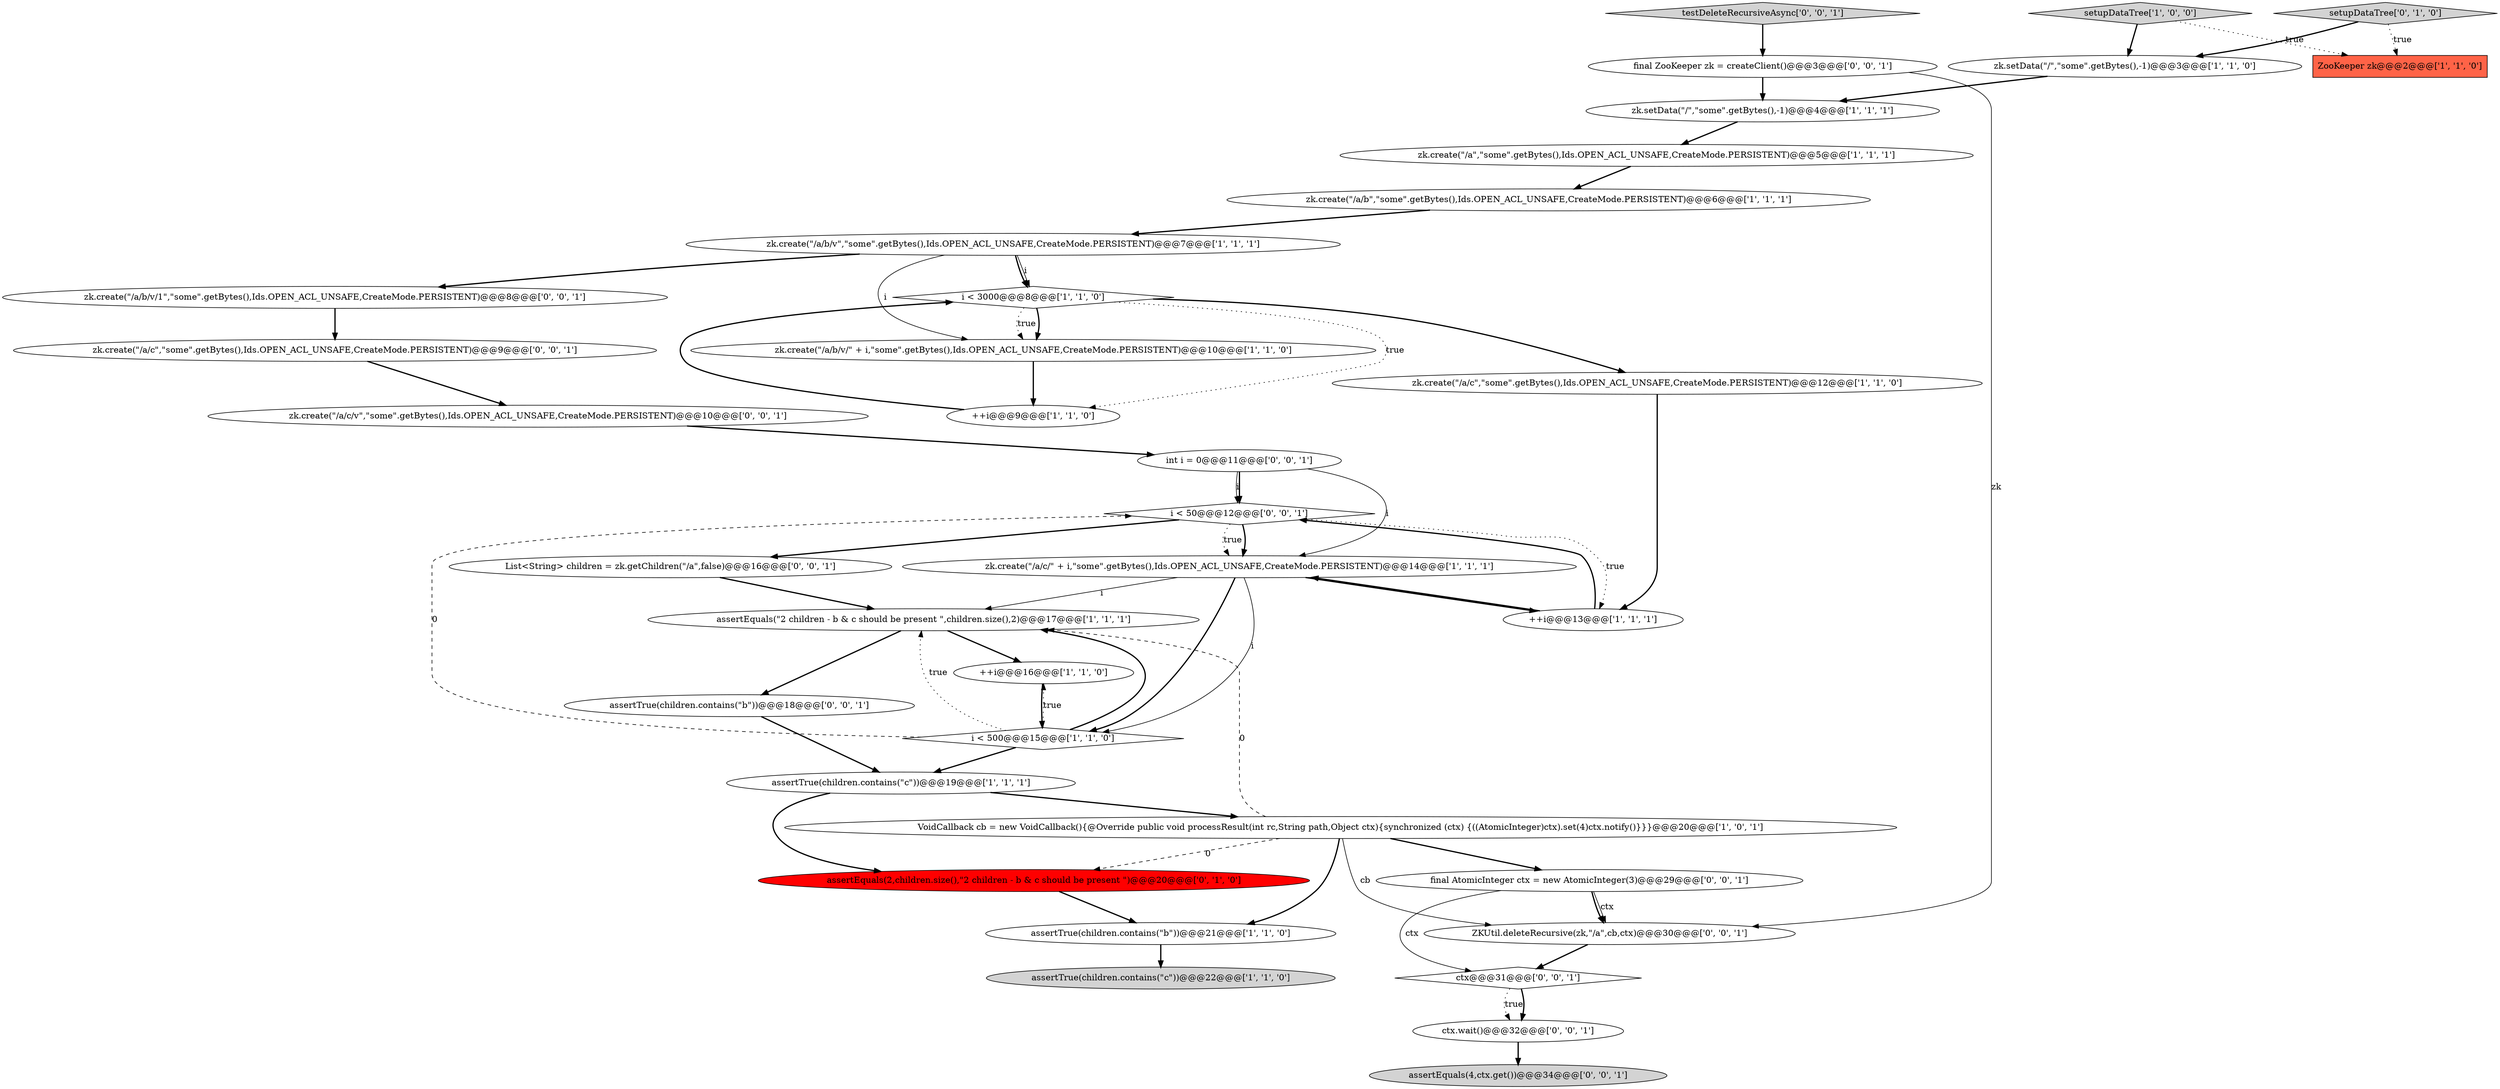 digraph {
32 [style = filled, label = "i < 50@@@12@@@['0', '0', '1']", fillcolor = white, shape = diamond image = "AAA0AAABBB3BBB"];
31 [style = filled, label = "int i = 0@@@11@@@['0', '0', '1']", fillcolor = white, shape = ellipse image = "AAA0AAABBB3BBB"];
17 [style = filled, label = "ZooKeeper zk@@@2@@@['1', '1', '0']", fillcolor = tomato, shape = box image = "AAA0AAABBB1BBB"];
13 [style = filled, label = "assertTrue(children.contains(\"c\"))@@@22@@@['1', '1', '0']", fillcolor = lightgray, shape = ellipse image = "AAA0AAABBB1BBB"];
26 [style = filled, label = "List<String> children = zk.getChildren(\"/a\",false)@@@16@@@['0', '0', '1']", fillcolor = white, shape = ellipse image = "AAA0AAABBB3BBB"];
10 [style = filled, label = "setupDataTree['1', '0', '0']", fillcolor = lightgray, shape = diamond image = "AAA0AAABBB1BBB"];
5 [style = filled, label = "zk.create(\"/a/c\",\"some\".getBytes(),Ids.OPEN_ACL_UNSAFE,CreateMode.PERSISTENT)@@@12@@@['1', '1', '0']", fillcolor = white, shape = ellipse image = "AAA0AAABBB1BBB"];
9 [style = filled, label = "assertTrue(children.contains(\"c\"))@@@19@@@['1', '1', '1']", fillcolor = white, shape = ellipse image = "AAA0AAABBB1BBB"];
3 [style = filled, label = "zk.create(\"/a/b\",\"some\".getBytes(),Ids.OPEN_ACL_UNSAFE,CreateMode.PERSISTENT)@@@6@@@['1', '1', '1']", fillcolor = white, shape = ellipse image = "AAA0AAABBB1BBB"];
30 [style = filled, label = "final AtomicInteger ctx = new AtomicInteger(3)@@@29@@@['0', '0', '1']", fillcolor = white, shape = ellipse image = "AAA0AAABBB3BBB"];
27 [style = filled, label = "ctx@@@31@@@['0', '0', '1']", fillcolor = white, shape = diamond image = "AAA0AAABBB3BBB"];
0 [style = filled, label = "zk.create(\"/a/c/\" + i,\"some\".getBytes(),Ids.OPEN_ACL_UNSAFE,CreateMode.PERSISTENT)@@@14@@@['1', '1', '1']", fillcolor = white, shape = ellipse image = "AAA0AAABBB1BBB"];
23 [style = filled, label = "assertEquals(4,ctx.get())@@@34@@@['0', '0', '1']", fillcolor = lightgray, shape = ellipse image = "AAA0AAABBB3BBB"];
28 [style = filled, label = "zk.create(\"/a/c\",\"some\".getBytes(),Ids.OPEN_ACL_UNSAFE,CreateMode.PERSISTENT)@@@9@@@['0', '0', '1']", fillcolor = white, shape = ellipse image = "AAA0AAABBB3BBB"];
2 [style = filled, label = "++i@@@9@@@['1', '1', '0']", fillcolor = white, shape = ellipse image = "AAA0AAABBB1BBB"];
1 [style = filled, label = "zk.create(\"/a/b/v\",\"some\".getBytes(),Ids.OPEN_ACL_UNSAFE,CreateMode.PERSISTENT)@@@7@@@['1', '1', '1']", fillcolor = white, shape = ellipse image = "AAA0AAABBB1BBB"];
20 [style = filled, label = "setupDataTree['0', '1', '0']", fillcolor = lightgray, shape = diamond image = "AAA0AAABBB2BBB"];
21 [style = filled, label = "assertEquals(2,children.size(),\"2 children - b & c should be present \")@@@20@@@['0', '1', '0']", fillcolor = red, shape = ellipse image = "AAA1AAABBB2BBB"];
8 [style = filled, label = "++i@@@13@@@['1', '1', '1']", fillcolor = white, shape = ellipse image = "AAA0AAABBB1BBB"];
12 [style = filled, label = "i < 3000@@@8@@@['1', '1', '0']", fillcolor = white, shape = diamond image = "AAA0AAABBB1BBB"];
22 [style = filled, label = "final ZooKeeper zk = createClient()@@@3@@@['0', '0', '1']", fillcolor = white, shape = ellipse image = "AAA0AAABBB3BBB"];
16 [style = filled, label = "assertEquals(\"2 children - b & c should be present \",children.size(),2)@@@17@@@['1', '1', '1']", fillcolor = white, shape = ellipse image = "AAA0AAABBB1BBB"];
19 [style = filled, label = "++i@@@16@@@['1', '1', '0']", fillcolor = white, shape = ellipse image = "AAA0AAABBB1BBB"];
14 [style = filled, label = "zk.setData(\"/\",\"some\".getBytes(),-1)@@@4@@@['1', '1', '1']", fillcolor = white, shape = ellipse image = "AAA0AAABBB1BBB"];
24 [style = filled, label = "ctx.wait()@@@32@@@['0', '0', '1']", fillcolor = white, shape = ellipse image = "AAA0AAABBB3BBB"];
15 [style = filled, label = "zk.create(\"/a/b/v/\" + i,\"some\".getBytes(),Ids.OPEN_ACL_UNSAFE,CreateMode.PERSISTENT)@@@10@@@['1', '1', '0']", fillcolor = white, shape = ellipse image = "AAA0AAABBB1BBB"];
6 [style = filled, label = "assertTrue(children.contains(\"b\"))@@@21@@@['1', '1', '0']", fillcolor = white, shape = ellipse image = "AAA0AAABBB1BBB"];
11 [style = filled, label = "i < 500@@@15@@@['1', '1', '0']", fillcolor = white, shape = diamond image = "AAA0AAABBB1BBB"];
29 [style = filled, label = "zk.create(\"/a/c/v\",\"some\".getBytes(),Ids.OPEN_ACL_UNSAFE,CreateMode.PERSISTENT)@@@10@@@['0', '0', '1']", fillcolor = white, shape = ellipse image = "AAA0AAABBB3BBB"];
4 [style = filled, label = "zk.setData(\"/\",\"some\".getBytes(),-1)@@@3@@@['1', '1', '0']", fillcolor = white, shape = ellipse image = "AAA0AAABBB1BBB"];
34 [style = filled, label = "assertTrue(children.contains(\"b\"))@@@18@@@['0', '0', '1']", fillcolor = white, shape = ellipse image = "AAA0AAABBB3BBB"];
33 [style = filled, label = "ZKUtil.deleteRecursive(zk,\"/a\",cb,ctx)@@@30@@@['0', '0', '1']", fillcolor = white, shape = ellipse image = "AAA0AAABBB3BBB"];
25 [style = filled, label = "zk.create(\"/a/b/v/1\",\"some\".getBytes(),Ids.OPEN_ACL_UNSAFE,CreateMode.PERSISTENT)@@@8@@@['0', '0', '1']", fillcolor = white, shape = ellipse image = "AAA0AAABBB3BBB"];
7 [style = filled, label = "VoidCallback cb = new VoidCallback(){@Override public void processResult(int rc,String path,Object ctx){synchronized (ctx) {((AtomicInteger)ctx).set(4)ctx.notify()}}}@@@20@@@['1', '0', '1']", fillcolor = white, shape = ellipse image = "AAA0AAABBB1BBB"];
18 [style = filled, label = "zk.create(\"/a\",\"some\".getBytes(),Ids.OPEN_ACL_UNSAFE,CreateMode.PERSISTENT)@@@5@@@['1', '1', '1']", fillcolor = white, shape = ellipse image = "AAA0AAABBB1BBB"];
35 [style = filled, label = "testDeleteRecursiveAsync['0', '0', '1']", fillcolor = lightgray, shape = diamond image = "AAA0AAABBB3BBB"];
11->32 [style = dashed, label="0"];
11->16 [style = bold, label=""];
28->29 [style = bold, label=""];
5->8 [style = bold, label=""];
18->3 [style = bold, label=""];
4->14 [style = bold, label=""];
15->2 [style = bold, label=""];
25->28 [style = bold, label=""];
34->9 [style = bold, label=""];
31->32 [style = solid, label="i"];
7->21 [style = dashed, label="0"];
12->5 [style = bold, label=""];
30->33 [style = bold, label=""];
3->1 [style = bold, label=""];
8->32 [style = bold, label=""];
21->6 [style = bold, label=""];
7->30 [style = bold, label=""];
30->27 [style = solid, label="ctx"];
20->17 [style = dotted, label="true"];
7->16 [style = dashed, label="0"];
31->32 [style = bold, label=""];
35->22 [style = bold, label=""];
32->0 [style = bold, label=""];
29->31 [style = bold, label=""];
32->0 [style = dotted, label="true"];
12->15 [style = bold, label=""];
12->2 [style = dotted, label="true"];
12->15 [style = dotted, label="true"];
16->34 [style = bold, label=""];
0->11 [style = bold, label=""];
22->33 [style = solid, label="zk"];
19->11 [style = bold, label=""];
31->0 [style = solid, label="i"];
27->24 [style = dotted, label="true"];
16->19 [style = bold, label=""];
11->9 [style = bold, label=""];
9->7 [style = bold, label=""];
33->27 [style = bold, label=""];
32->26 [style = bold, label=""];
7->33 [style = solid, label="cb"];
1->15 [style = solid, label="i"];
2->12 [style = bold, label=""];
20->4 [style = bold, label=""];
10->17 [style = dotted, label="true"];
8->0 [style = bold, label=""];
26->16 [style = bold, label=""];
32->8 [style = dotted, label="true"];
0->16 [style = solid, label="i"];
6->13 [style = bold, label=""];
1->12 [style = solid, label="i"];
0->11 [style = solid, label="i"];
7->6 [style = bold, label=""];
30->33 [style = solid, label="ctx"];
0->8 [style = bold, label=""];
9->21 [style = bold, label=""];
1->12 [style = bold, label=""];
10->4 [style = bold, label=""];
11->16 [style = dotted, label="true"];
14->18 [style = bold, label=""];
27->24 [style = bold, label=""];
11->19 [style = dotted, label="true"];
22->14 [style = bold, label=""];
1->25 [style = bold, label=""];
24->23 [style = bold, label=""];
}
